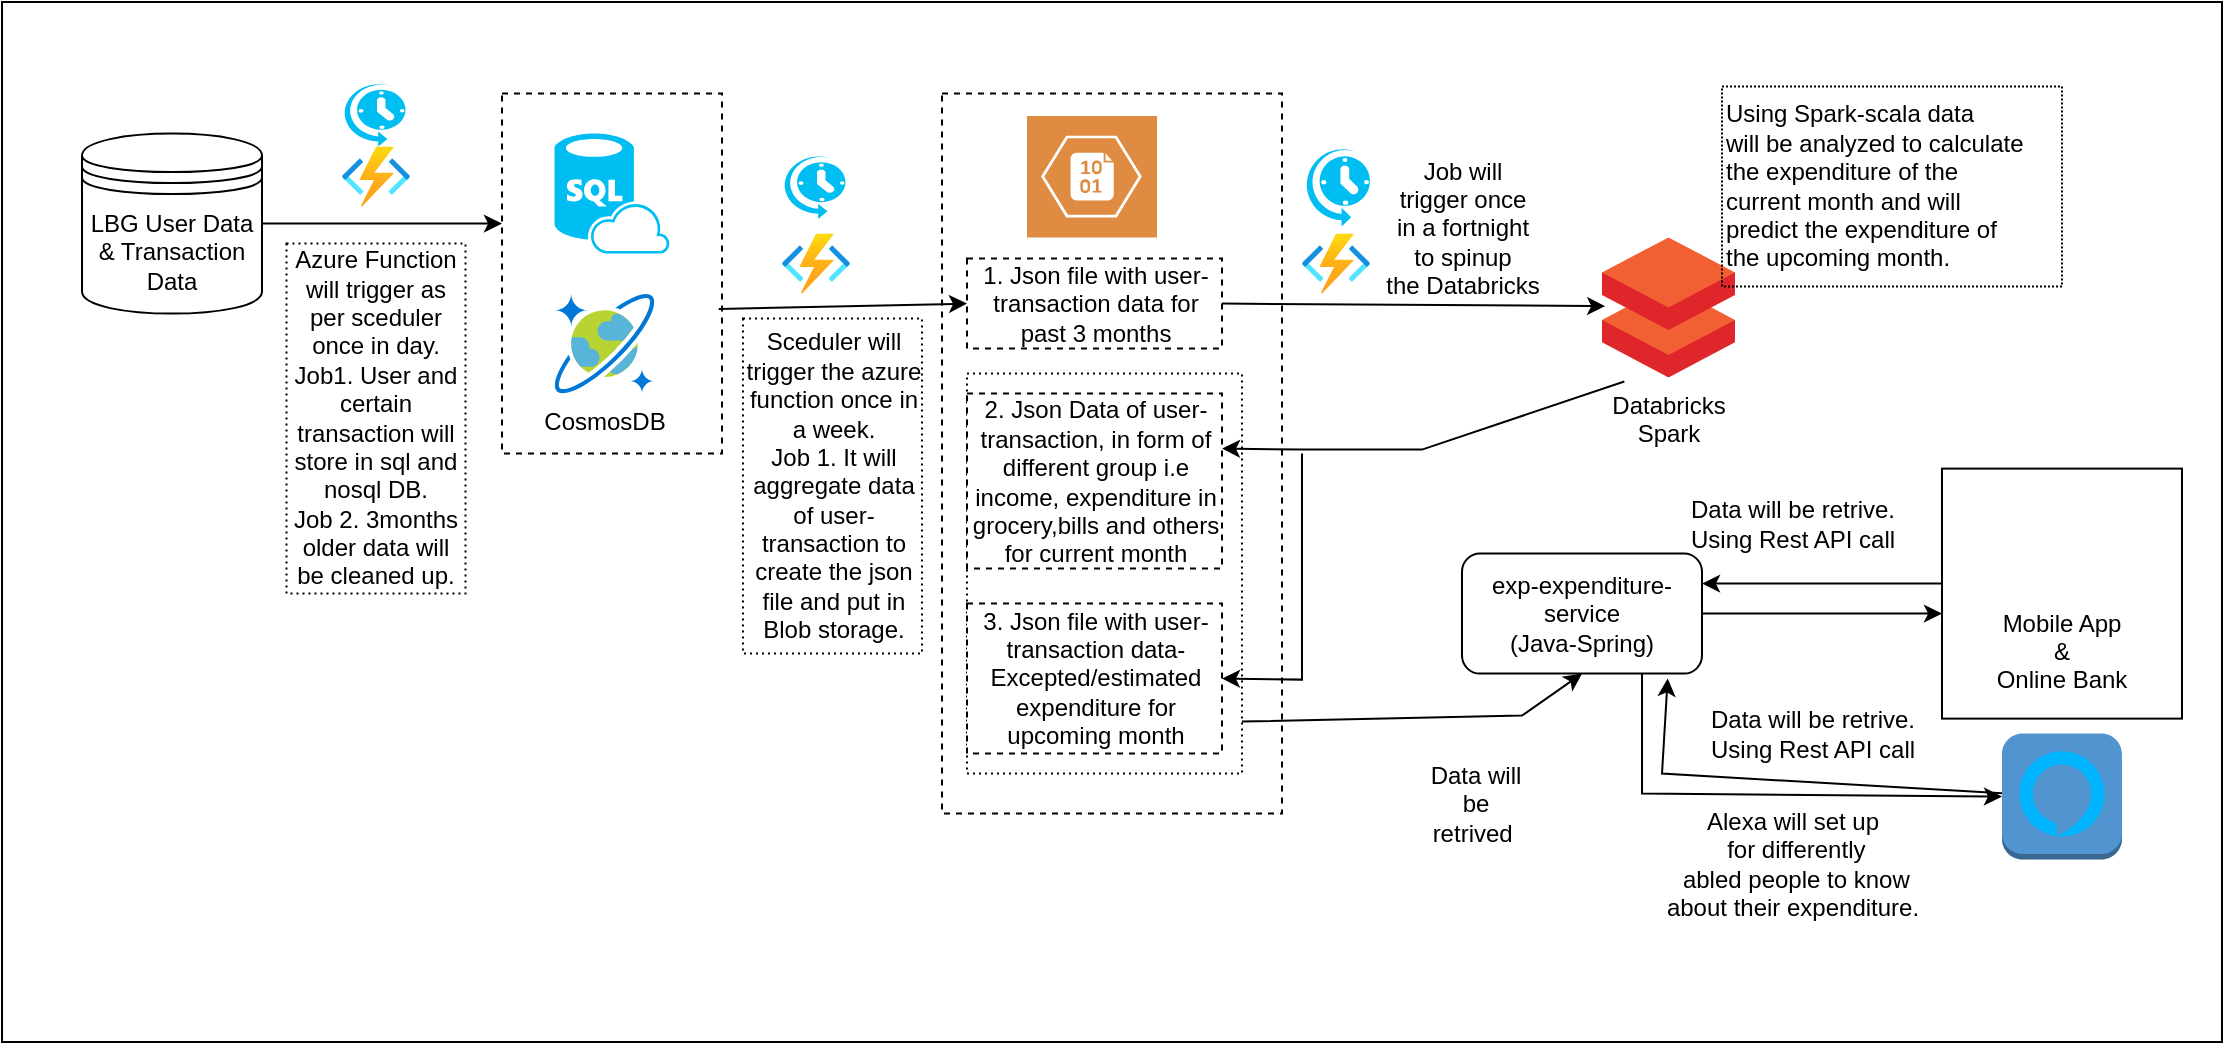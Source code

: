 <mxfile version="22.1.4" type="github">
  <diagram id="7gcUSTIZ7YSJ5vT40chW" name="Page-1">
    <mxGraphModel dx="1500" dy="763" grid="1" gridSize="10" guides="1" tooltips="1" connect="1" arrows="1" fold="1" page="1" pageScale="1" pageWidth="1169" pageHeight="827" math="0" shadow="0">
      <root>
        <mxCell id="0" />
        <mxCell id="1" parent="0" />
        <mxCell id="uiBFUZQpBNI7Ik9vQUs--66" value="" style="rounded=0;whiteSpace=wrap;html=1;" vertex="1" parent="1">
          <mxGeometry x="40" y="60" width="1110" height="520" as="geometry" />
        </mxCell>
        <mxCell id="uiBFUZQpBNI7Ik9vQUs--64" value="" style="group" vertex="1" connectable="0" parent="1">
          <mxGeometry x="80" y="100" width="1050" height="425.81" as="geometry" />
        </mxCell>
        <mxCell id="uiBFUZQpBNI7Ik9vQUs--27" value="" style="rounded=0;whiteSpace=wrap;html=1;dashed=1;" vertex="1" parent="uiBFUZQpBNI7Ik9vQUs--64">
          <mxGeometry x="430" y="5.81" width="170" height="360" as="geometry" />
        </mxCell>
        <mxCell id="uiBFUZQpBNI7Ik9vQUs--47" value="" style="rounded=0;whiteSpace=wrap;html=1;dashed=1;dashPattern=1 2;" vertex="1" parent="uiBFUZQpBNI7Ik9vQUs--64">
          <mxGeometry x="442.5" y="145.81" width="137.5" height="200" as="geometry" />
        </mxCell>
        <mxCell id="uiBFUZQpBNI7Ik9vQUs--21" value="" style="rounded=0;whiteSpace=wrap;html=1;dashed=1;" vertex="1" parent="uiBFUZQpBNI7Ik9vQUs--64">
          <mxGeometry x="210" y="5.81" width="110" height="180" as="geometry" />
        </mxCell>
        <mxCell id="SZY12_XKgGBlkoAp8IEY-2" value="Databricks&lt;br&gt;Spark" style="aspect=fixed;html=1;perimeter=none;align=center;shadow=0;dashed=0;image;fontSize=12;image=img/lib/mscae/Databricks.svg;" parent="uiBFUZQpBNI7Ik9vQUs--64" vertex="1">
          <mxGeometry x="760" y="77.69" width="66.5" height="70" as="geometry" />
        </mxCell>
        <mxCell id="SZY12_XKgGBlkoAp8IEY-6" value="CosmosDB" style="aspect=fixed;html=1;perimeter=none;align=center;shadow=0;dashed=0;image;fontSize=12;image=img/lib/mscae/CosmosDB.svg;" parent="uiBFUZQpBNI7Ik9vQUs--64" vertex="1">
          <mxGeometry x="236.25" y="105.81" width="50" height="50" as="geometry" />
        </mxCell>
        <mxCell id="uiBFUZQpBNI7Ik9vQUs--1" value="LBG User Data &amp;amp; Transaction Data" style="shape=datastore;whiteSpace=wrap;html=1;" vertex="1" parent="uiBFUZQpBNI7Ik9vQUs--64">
          <mxGeometry y="25.81" width="90" height="90" as="geometry" />
        </mxCell>
        <mxCell id="uiBFUZQpBNI7Ik9vQUs--2" value="" style="endArrow=classic;html=1;rounded=0;" edge="1" parent="uiBFUZQpBNI7Ik9vQUs--64" source="uiBFUZQpBNI7Ik9vQUs--1">
          <mxGeometry width="50" height="50" relative="1" as="geometry">
            <mxPoint x="440" y="285.81" as="sourcePoint" />
            <mxPoint x="210" y="70.81" as="targetPoint" />
          </mxGeometry>
        </mxCell>
        <mxCell id="uiBFUZQpBNI7Ik9vQUs--4" value="" style="verticalLabelPosition=bottom;html=1;verticalAlign=top;align=center;strokeColor=none;fillColor=#00BEF2;shape=mxgraph.azure.sql_database_sql_azure;" vertex="1" parent="uiBFUZQpBNI7Ik9vQUs--64">
          <mxGeometry x="236.25" y="25.81" width="57.5" height="60" as="geometry" />
        </mxCell>
        <mxCell id="uiBFUZQpBNI7Ik9vQUs--5" value="" style="endArrow=classic;html=1;rounded=0;exitX=0.985;exitY=0.598;exitDx=0;exitDy=0;exitPerimeter=0;entryX=0;entryY=0.5;entryDx=0;entryDy=0;" edge="1" parent="uiBFUZQpBNI7Ik9vQUs--64" source="uiBFUZQpBNI7Ik9vQUs--21" target="uiBFUZQpBNI7Ik9vQUs--28">
          <mxGeometry width="50" height="50" relative="1" as="geometry">
            <mxPoint x="320.335" y="122.81" as="sourcePoint" />
            <mxPoint x="380" y="135.81" as="targetPoint" />
          </mxGeometry>
        </mxCell>
        <mxCell id="uiBFUZQpBNI7Ik9vQUs--22" value="" style="sketch=0;pointerEvents=1;shadow=0;dashed=0;html=1;strokeColor=none;fillColor=#DF8C42;labelPosition=center;verticalLabelPosition=bottom;verticalAlign=top;align=center;outlineConnect=0;shape=mxgraph.veeam2.azure_blob;" vertex="1" parent="uiBFUZQpBNI7Ik9vQUs--64">
          <mxGeometry x="472.5" y="16.94" width="65" height="60.75" as="geometry" />
        </mxCell>
        <mxCell id="uiBFUZQpBNI7Ik9vQUs--23" value="" style="image;aspect=fixed;html=1;points=[];align=center;fontSize=12;image=img/lib/azure2/iot/Function_Apps.svg;" vertex="1" parent="uiBFUZQpBNI7Ik9vQUs--64">
          <mxGeometry x="130" y="32.31" width="34" height="30" as="geometry" />
        </mxCell>
        <mxCell id="uiBFUZQpBNI7Ik9vQUs--24" value="" style="image;aspect=fixed;html=1;points=[];align=center;fontSize=12;image=img/lib/azure2/iot/Function_Apps.svg;" vertex="1" parent="uiBFUZQpBNI7Ik9vQUs--64">
          <mxGeometry x="350" y="75.81" width="34" height="30" as="geometry" />
        </mxCell>
        <mxCell id="uiBFUZQpBNI7Ik9vQUs--25" value="" style="endArrow=classic;html=1;rounded=0;exitX=1;exitY=0.5;exitDx=0;exitDy=0;entryX=0.024;entryY=0.491;entryDx=0;entryDy=0;entryPerimeter=0;" edge="1" parent="uiBFUZQpBNI7Ik9vQUs--64" source="uiBFUZQpBNI7Ik9vQUs--28" target="SZY12_XKgGBlkoAp8IEY-2">
          <mxGeometry width="50" height="50" relative="1" as="geometry">
            <mxPoint x="520" y="73.81" as="sourcePoint" />
            <mxPoint x="640" y="125.81" as="targetPoint" />
            <Array as="points" />
          </mxGeometry>
        </mxCell>
        <mxCell id="uiBFUZQpBNI7Ik9vQUs--26" value="" style="image;aspect=fixed;html=1;points=[];align=center;fontSize=12;image=img/lib/azure2/iot/Function_Apps.svg;" vertex="1" parent="uiBFUZQpBNI7Ik9vQUs--64">
          <mxGeometry x="610" y="75.81" width="34" height="30" as="geometry" />
        </mxCell>
        <mxCell id="uiBFUZQpBNI7Ik9vQUs--28" value="1. Json file with user-transaction data for past 3 months" style="rounded=0;whiteSpace=wrap;html=1;dashed=1;" vertex="1" parent="uiBFUZQpBNI7Ik9vQUs--64">
          <mxGeometry x="442.5" y="88.31" width="127.5" height="45" as="geometry" />
        </mxCell>
        <mxCell id="uiBFUZQpBNI7Ik9vQUs--30" value="2. Json Data of user-transaction, in form of different group i.e income, expenditure in grocery,bills and others for current month" style="rounded=0;whiteSpace=wrap;html=1;dashed=1;" vertex="1" parent="uiBFUZQpBNI7Ik9vQUs--64">
          <mxGeometry x="442.5" y="155.81" width="127.5" height="87.5" as="geometry" />
        </mxCell>
        <mxCell id="uiBFUZQpBNI7Ik9vQUs--31" value="3. Json file with user-transaction data- Excepted/estimated expenditure for upcoming month" style="rounded=0;whiteSpace=wrap;html=1;dashed=1;" vertex="1" parent="uiBFUZQpBNI7Ik9vQUs--64">
          <mxGeometry x="442.5" y="260.81" width="127.5" height="75" as="geometry" />
        </mxCell>
        <mxCell id="uiBFUZQpBNI7Ik9vQUs--32" value="Using Spark-scala data &lt;br&gt;will be analyzed to calculate&lt;br&gt;the expenditure of the&lt;br&gt;current month and will &lt;br&gt;predict the expenditure of &lt;br&gt;the upcoming month." style="text;html=1;align=left;verticalAlign=middle;resizable=0;points=[];autosize=1;strokeColor=default;fillColor=none;dashed=1;dashPattern=1 1;" vertex="1" parent="uiBFUZQpBNI7Ik9vQUs--64">
          <mxGeometry x="820" y="2.31" width="170" height="100" as="geometry" />
        </mxCell>
        <mxCell id="uiBFUZQpBNI7Ik9vQUs--33" value="" style="verticalLabelPosition=bottom;html=1;verticalAlign=top;align=center;strokeColor=none;fillColor=#00BEF2;shape=mxgraph.azure.scheduler;pointerEvents=1;" vertex="1" parent="uiBFUZQpBNI7Ik9vQUs--64">
          <mxGeometry x="611" y="32.31" width="33" height="40" as="geometry" />
        </mxCell>
        <mxCell id="uiBFUZQpBNI7Ik9vQUs--34" value="" style="verticalLabelPosition=bottom;html=1;verticalAlign=top;align=center;strokeColor=none;fillColor=#00BEF2;shape=mxgraph.azure.scheduler;pointerEvents=1;" vertex="1" parent="uiBFUZQpBNI7Ik9vQUs--64">
          <mxGeometry x="350" y="36.16" width="31.75" height="32.31" as="geometry" />
        </mxCell>
        <mxCell id="uiBFUZQpBNI7Ik9vQUs--35" value="" style="endArrow=classic;html=1;rounded=0;exitX=0.168;exitY=1.029;exitDx=0;exitDy=0;exitPerimeter=0;entryX=1;entryY=0.25;entryDx=0;entryDy=0;" edge="1" parent="uiBFUZQpBNI7Ik9vQUs--64" source="SZY12_XKgGBlkoAp8IEY-2">
          <mxGeometry width="50" height="50" relative="1" as="geometry">
            <mxPoint x="690" y="185.81" as="sourcePoint" />
            <mxPoint x="570" y="183.31" as="targetPoint" />
            <Array as="points">
              <mxPoint x="670" y="183.81" />
              <mxPoint x="610" y="183.81" />
            </Array>
          </mxGeometry>
        </mxCell>
        <mxCell id="uiBFUZQpBNI7Ik9vQUs--36" value="" style="endArrow=classic;html=1;rounded=0;entryX=1;entryY=0.5;entryDx=0;entryDy=0;" edge="1" parent="uiBFUZQpBNI7Ik9vQUs--64" target="uiBFUZQpBNI7Ik9vQUs--31">
          <mxGeometry width="50" height="50" relative="1" as="geometry">
            <mxPoint x="610" y="185.81" as="sourcePoint" />
            <mxPoint x="560" y="165.81" as="targetPoint" />
            <Array as="points">
              <mxPoint x="610" y="298.81" />
            </Array>
          </mxGeometry>
        </mxCell>
        <mxCell id="uiBFUZQpBNI7Ik9vQUs--38" value="Sceduler will trigger the azure function once in a week.&lt;br&gt;Job 1. It will aggregate data of user-transaction to create the json file and put in Blob storage." style="text;html=1;strokeColor=default;fillColor=none;align=center;verticalAlign=middle;whiteSpace=wrap;rounded=0;dashed=1;dashPattern=1 2;" vertex="1" parent="uiBFUZQpBNI7Ik9vQUs--64">
          <mxGeometry x="330.5" y="118.31" width="89.5" height="167.5" as="geometry" />
        </mxCell>
        <mxCell id="uiBFUZQpBNI7Ik9vQUs--40" value="Azure Function will trigger as per sceduler once in day.&lt;br&gt;Job1. User and certain transaction will store in sql and nosql DB.&lt;br&gt;Job 2. 3months older data will be cleaned up." style="text;html=1;strokeColor=default;fillColor=none;align=center;verticalAlign=middle;whiteSpace=wrap;rounded=0;dashed=1;dashPattern=1 2;" vertex="1" parent="uiBFUZQpBNI7Ik9vQUs--64">
          <mxGeometry x="102.25" y="80.81" width="89.5" height="175" as="geometry" />
        </mxCell>
        <mxCell id="uiBFUZQpBNI7Ik9vQUs--41" value="" style="verticalLabelPosition=bottom;html=1;verticalAlign=top;align=center;strokeColor=none;fillColor=#00BEF2;shape=mxgraph.azure.scheduler;pointerEvents=1;" vertex="1" parent="uiBFUZQpBNI7Ik9vQUs--64">
          <mxGeometry x="130" width="31.75" height="32.31" as="geometry" />
        </mxCell>
        <mxCell id="uiBFUZQpBNI7Ik9vQUs--44" value="exp-expenditure-service&lt;br&gt;(Java-Spring)" style="rounded=1;whiteSpace=wrap;html=1;" vertex="1" parent="uiBFUZQpBNI7Ik9vQUs--64">
          <mxGeometry x="690" y="235.81" width="120" height="60" as="geometry" />
        </mxCell>
        <mxCell id="uiBFUZQpBNI7Ik9vQUs--45" value="" style="endArrow=classic;html=1;rounded=0;entryX=0.5;entryY=1;entryDx=0;entryDy=0;exitX=1;exitY=0.87;exitDx=0;exitDy=0;exitPerimeter=0;" edge="1" parent="uiBFUZQpBNI7Ik9vQUs--64" source="uiBFUZQpBNI7Ik9vQUs--47" target="uiBFUZQpBNI7Ik9vQUs--44">
          <mxGeometry width="50" height="50" relative="1" as="geometry">
            <mxPoint x="550" y="215.81" as="sourcePoint" />
            <mxPoint x="600" y="165.81" as="targetPoint" />
            <Array as="points">
              <mxPoint x="720" y="316.81" />
            </Array>
          </mxGeometry>
        </mxCell>
        <mxCell id="uiBFUZQpBNI7Ik9vQUs--49" value="Data will be retrived&amp;nbsp;" style="text;html=1;strokeColor=none;fillColor=none;align=center;verticalAlign=middle;whiteSpace=wrap;rounded=0;" vertex="1" parent="uiBFUZQpBNI7Ik9vQUs--64">
          <mxGeometry x="666.5" y="345.81" width="60" height="30" as="geometry" />
        </mxCell>
        <mxCell id="uiBFUZQpBNI7Ik9vQUs--53" value="" style="outlineConnect=0;dashed=0;verticalLabelPosition=bottom;verticalAlign=top;align=center;html=1;shape=mxgraph.aws3.alexa_voice_service;fillColor=#5294CF;gradientColor=none;" vertex="1" parent="uiBFUZQpBNI7Ik9vQUs--64">
          <mxGeometry x="960" y="325.81" width="60" height="63" as="geometry" />
        </mxCell>
        <mxCell id="uiBFUZQpBNI7Ik9vQUs--54" value="" style="endArrow=classic;html=1;rounded=0;entryX=0;entryY=0.5;entryDx=0;entryDy=0;entryPerimeter=0;exitX=0.75;exitY=1;exitDx=0;exitDy=0;" edge="1" parent="uiBFUZQpBNI7Ik9vQUs--64" source="uiBFUZQpBNI7Ik9vQUs--44" target="uiBFUZQpBNI7Ik9vQUs--53">
          <mxGeometry width="50" height="50" relative="1" as="geometry">
            <mxPoint x="820" y="415.81" as="sourcePoint" />
            <mxPoint x="870" y="365.81" as="targetPoint" />
            <Array as="points">
              <mxPoint x="780" y="355.81" />
            </Array>
          </mxGeometry>
        </mxCell>
        <mxCell id="uiBFUZQpBNI7Ik9vQUs--55" value="Alexa will set up&lt;br&gt;&amp;nbsp;for differently&lt;br&gt;&amp;nbsp;abled people to know &lt;br&gt;about their expenditure." style="text;html=1;align=center;verticalAlign=middle;resizable=0;points=[];autosize=1;strokeColor=none;fillColor=none;" vertex="1" parent="uiBFUZQpBNI7Ik9vQUs--64">
          <mxGeometry x="780" y="355.81" width="150" height="70" as="geometry" />
        </mxCell>
        <mxCell id="uiBFUZQpBNI7Ik9vQUs--56" value="" style="endArrow=classic;html=1;rounded=0;entryX=0.857;entryY=1.04;entryDx=0;entryDy=0;entryPerimeter=0;" edge="1" parent="uiBFUZQpBNI7Ik9vQUs--64" source="uiBFUZQpBNI7Ik9vQUs--53" target="uiBFUZQpBNI7Ik9vQUs--44">
          <mxGeometry width="50" height="50" relative="1" as="geometry">
            <mxPoint x="550" y="205.81" as="sourcePoint" />
            <mxPoint x="780" y="275.81" as="targetPoint" />
            <Array as="points">
              <mxPoint x="790" y="345.81" />
            </Array>
          </mxGeometry>
        </mxCell>
        <mxCell id="uiBFUZQpBNI7Ik9vQUs--57" value="" style="endArrow=classic;html=1;rounded=0;entryX=1;entryY=0.25;entryDx=0;entryDy=0;" edge="1" parent="uiBFUZQpBNI7Ik9vQUs--64" target="uiBFUZQpBNI7Ik9vQUs--44">
          <mxGeometry width="50" height="50" relative="1" as="geometry">
            <mxPoint x="930" y="250.81" as="sourcePoint" />
            <mxPoint x="940" y="265.81" as="targetPoint" />
          </mxGeometry>
        </mxCell>
        <mxCell id="uiBFUZQpBNI7Ik9vQUs--58" value="Data will be retrive.&lt;br&gt;Using Rest API call" style="text;html=1;align=center;verticalAlign=middle;resizable=0;points=[];autosize=1;strokeColor=none;fillColor=none;" vertex="1" parent="uiBFUZQpBNI7Ik9vQUs--64">
          <mxGeometry x="790" y="200.81" width="130" height="40" as="geometry" />
        </mxCell>
        <mxCell id="uiBFUZQpBNI7Ik9vQUs--59" value="Data will be retrive.&lt;br&gt;Using Rest API call" style="text;html=1;align=center;verticalAlign=middle;resizable=0;points=[];autosize=1;strokeColor=none;fillColor=none;" vertex="1" parent="uiBFUZQpBNI7Ik9vQUs--64">
          <mxGeometry x="800" y="305.81" width="130" height="40" as="geometry" />
        </mxCell>
        <mxCell id="uiBFUZQpBNI7Ik9vQUs--61" value="Job will &lt;br&gt;trigger once &lt;br&gt;in a fortnight &lt;br&gt;to spinup &lt;br&gt;the Databricks" style="text;html=1;align=center;verticalAlign=middle;resizable=0;points=[];autosize=1;strokeColor=none;fillColor=none;" vertex="1" parent="uiBFUZQpBNI7Ik9vQUs--64">
          <mxGeometry x="640" y="28.31" width="100" height="90" as="geometry" />
        </mxCell>
        <mxCell id="uiBFUZQpBNI7Ik9vQUs--63" value="" style="endArrow=classic;html=1;rounded=0;exitX=1;exitY=0.5;exitDx=0;exitDy=0;" edge="1" parent="uiBFUZQpBNI7Ik9vQUs--64" source="uiBFUZQpBNI7Ik9vQUs--44">
          <mxGeometry width="50" height="50" relative="1" as="geometry">
            <mxPoint x="940" y="260.81" as="sourcePoint" />
            <mxPoint x="930" y="265.81" as="targetPoint" />
          </mxGeometry>
        </mxCell>
        <mxCell id="uiBFUZQpBNI7Ik9vQUs--65" value="" style="group" vertex="1" connectable="0" parent="uiBFUZQpBNI7Ik9vQUs--64">
          <mxGeometry x="930" y="193.31" width="120" height="125" as="geometry" />
        </mxCell>
        <mxCell id="uiBFUZQpBNI7Ik9vQUs--51" value="&lt;br&gt;&lt;br&gt;&lt;br&gt;&lt;br&gt;Mobile App&lt;br&gt;&amp;amp;&lt;br&gt;Online Bank" style="rounded=0;whiteSpace=wrap;html=1;movable=1;resizable=1;rotatable=1;deletable=1;editable=1;locked=0;connectable=1;" vertex="1" parent="uiBFUZQpBNI7Ik9vQUs--65">
          <mxGeometry width="120" height="125" as="geometry" />
        </mxCell>
        <mxCell id="uiBFUZQpBNI7Ik9vQUs--52" value="" style="shape=image;verticalLabelPosition=bottom;verticalAlign=top;imageAspect=0;image=https://upload.wikimedia.org/wikipedia/en/thumb/f/fe/Lloyds_Banking_Group_logo.svg/1920px-Lloyds_Banking_Group_logo.svg.png;movable=1;resizable=1;rotatable=1;deletable=1;editable=1;locked=0;connectable=1;" vertex="1" parent="uiBFUZQpBNI7Ik9vQUs--65">
          <mxGeometry x="5" width="110" height="55" as="geometry" />
        </mxCell>
      </root>
    </mxGraphModel>
  </diagram>
</mxfile>

